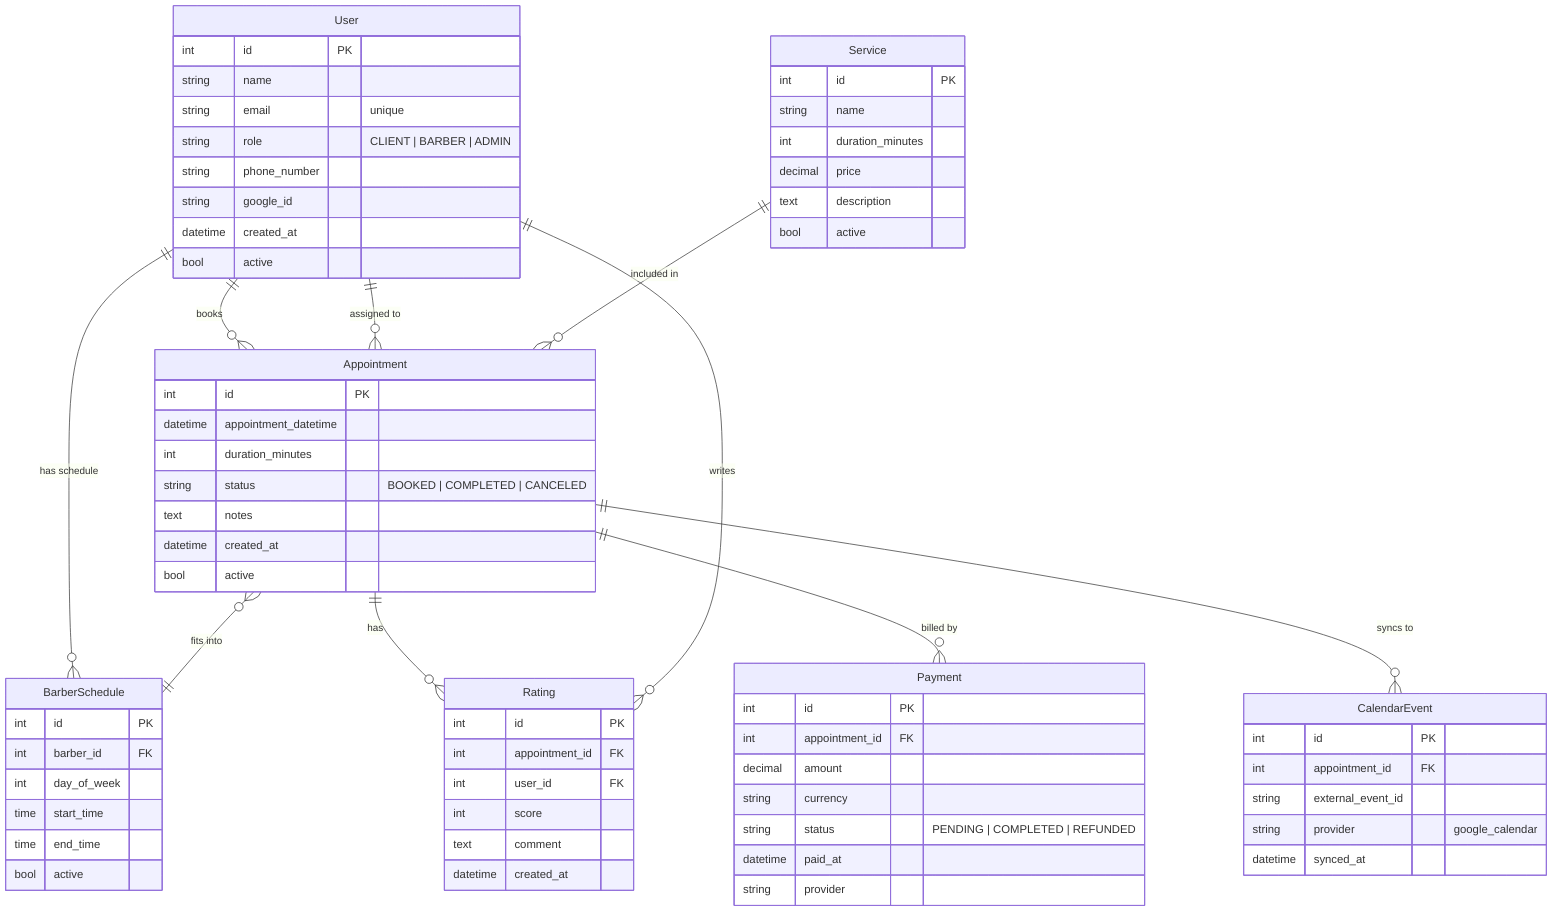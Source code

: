 erDiagram
    %% Users: clients, barbers, admins
    User {
        int id PK
        string name
        string email "unique"
        string role "CLIENT | BARBER | ADMIN"
        string phone_number
        string google_id
        datetime created_at
        bool active
    }

    %% Services offered by the barbershop
    Service {
        int id PK
        string name
        int duration_minutes
        decimal price
        text description
        bool active
    }

    %% Appointments (bookings)
    Appointment {
        int id PK
        datetime appointment_datetime
        int duration_minutes
        string status "BOOKED | COMPLETED | CANCELED"
        text notes
        datetime created_at
        bool active
    }

    %% Barber weekly schedule (availability)
    BarberSchedule {
        int id PK
        int barber_id FK
        int day_of_week
        time start_time
        time end_time
        bool active
    }

    %% Ratings and reviews for completed appointments
    Rating {
        int id PK
        int appointment_id FK
        int user_id FK
        int score
        text comment
        datetime created_at
    }

    %% Payments / transactions for appointments (optional)
    Payment {
        int id PK
        int appointment_id FK
        decimal amount
        string currency
        string status "PENDING | COMPLETED | REFUNDED"
        datetime paid_at
        string provider
    }

    %% Optional: External calendar event mapping
    CalendarEvent {
        int id PK
        int appointment_id FK
        string external_event_id
        string provider "google_calendar"
        datetime synced_at
    }

    %% Relationships
    %% User (client) books many Appointments
    User ||--o{ Appointment : "books"

    %% A barber (User with role=BARBER) can be assigned to many Appointments
    User ||--o{ BarberSchedule : "has schedule"
    User ||--o{ Appointment : "assigned to"

    %% Service included in many Appointments (one Appointment has one Service)
    Service ||--o{ Appointment : "included in"

    %% Appointment may reference a BarberSchedule (optional)
    Appointment }o--|| BarberSchedule : "fits into"

    %% Ratings belong to an Appointment and to a User
    Appointment ||--o{ Rating : "has"
    User ||--o{ Rating : "writes"

    %% Payments are linked to Appointments
    Appointment ||--o{ Payment : "billed by"

    %% CalendarEvent ties an Appointment to an external calendar
    Appointment ||--o{ CalendarEvent : "syncs to"

    
    %% Notes:
    %% - Users table stores both clients and barbers; barber-specific fields can be added in a profile table if needed.
    %% - BarberSchedule uses day_of_week (0-6) and start/end times to define availability.